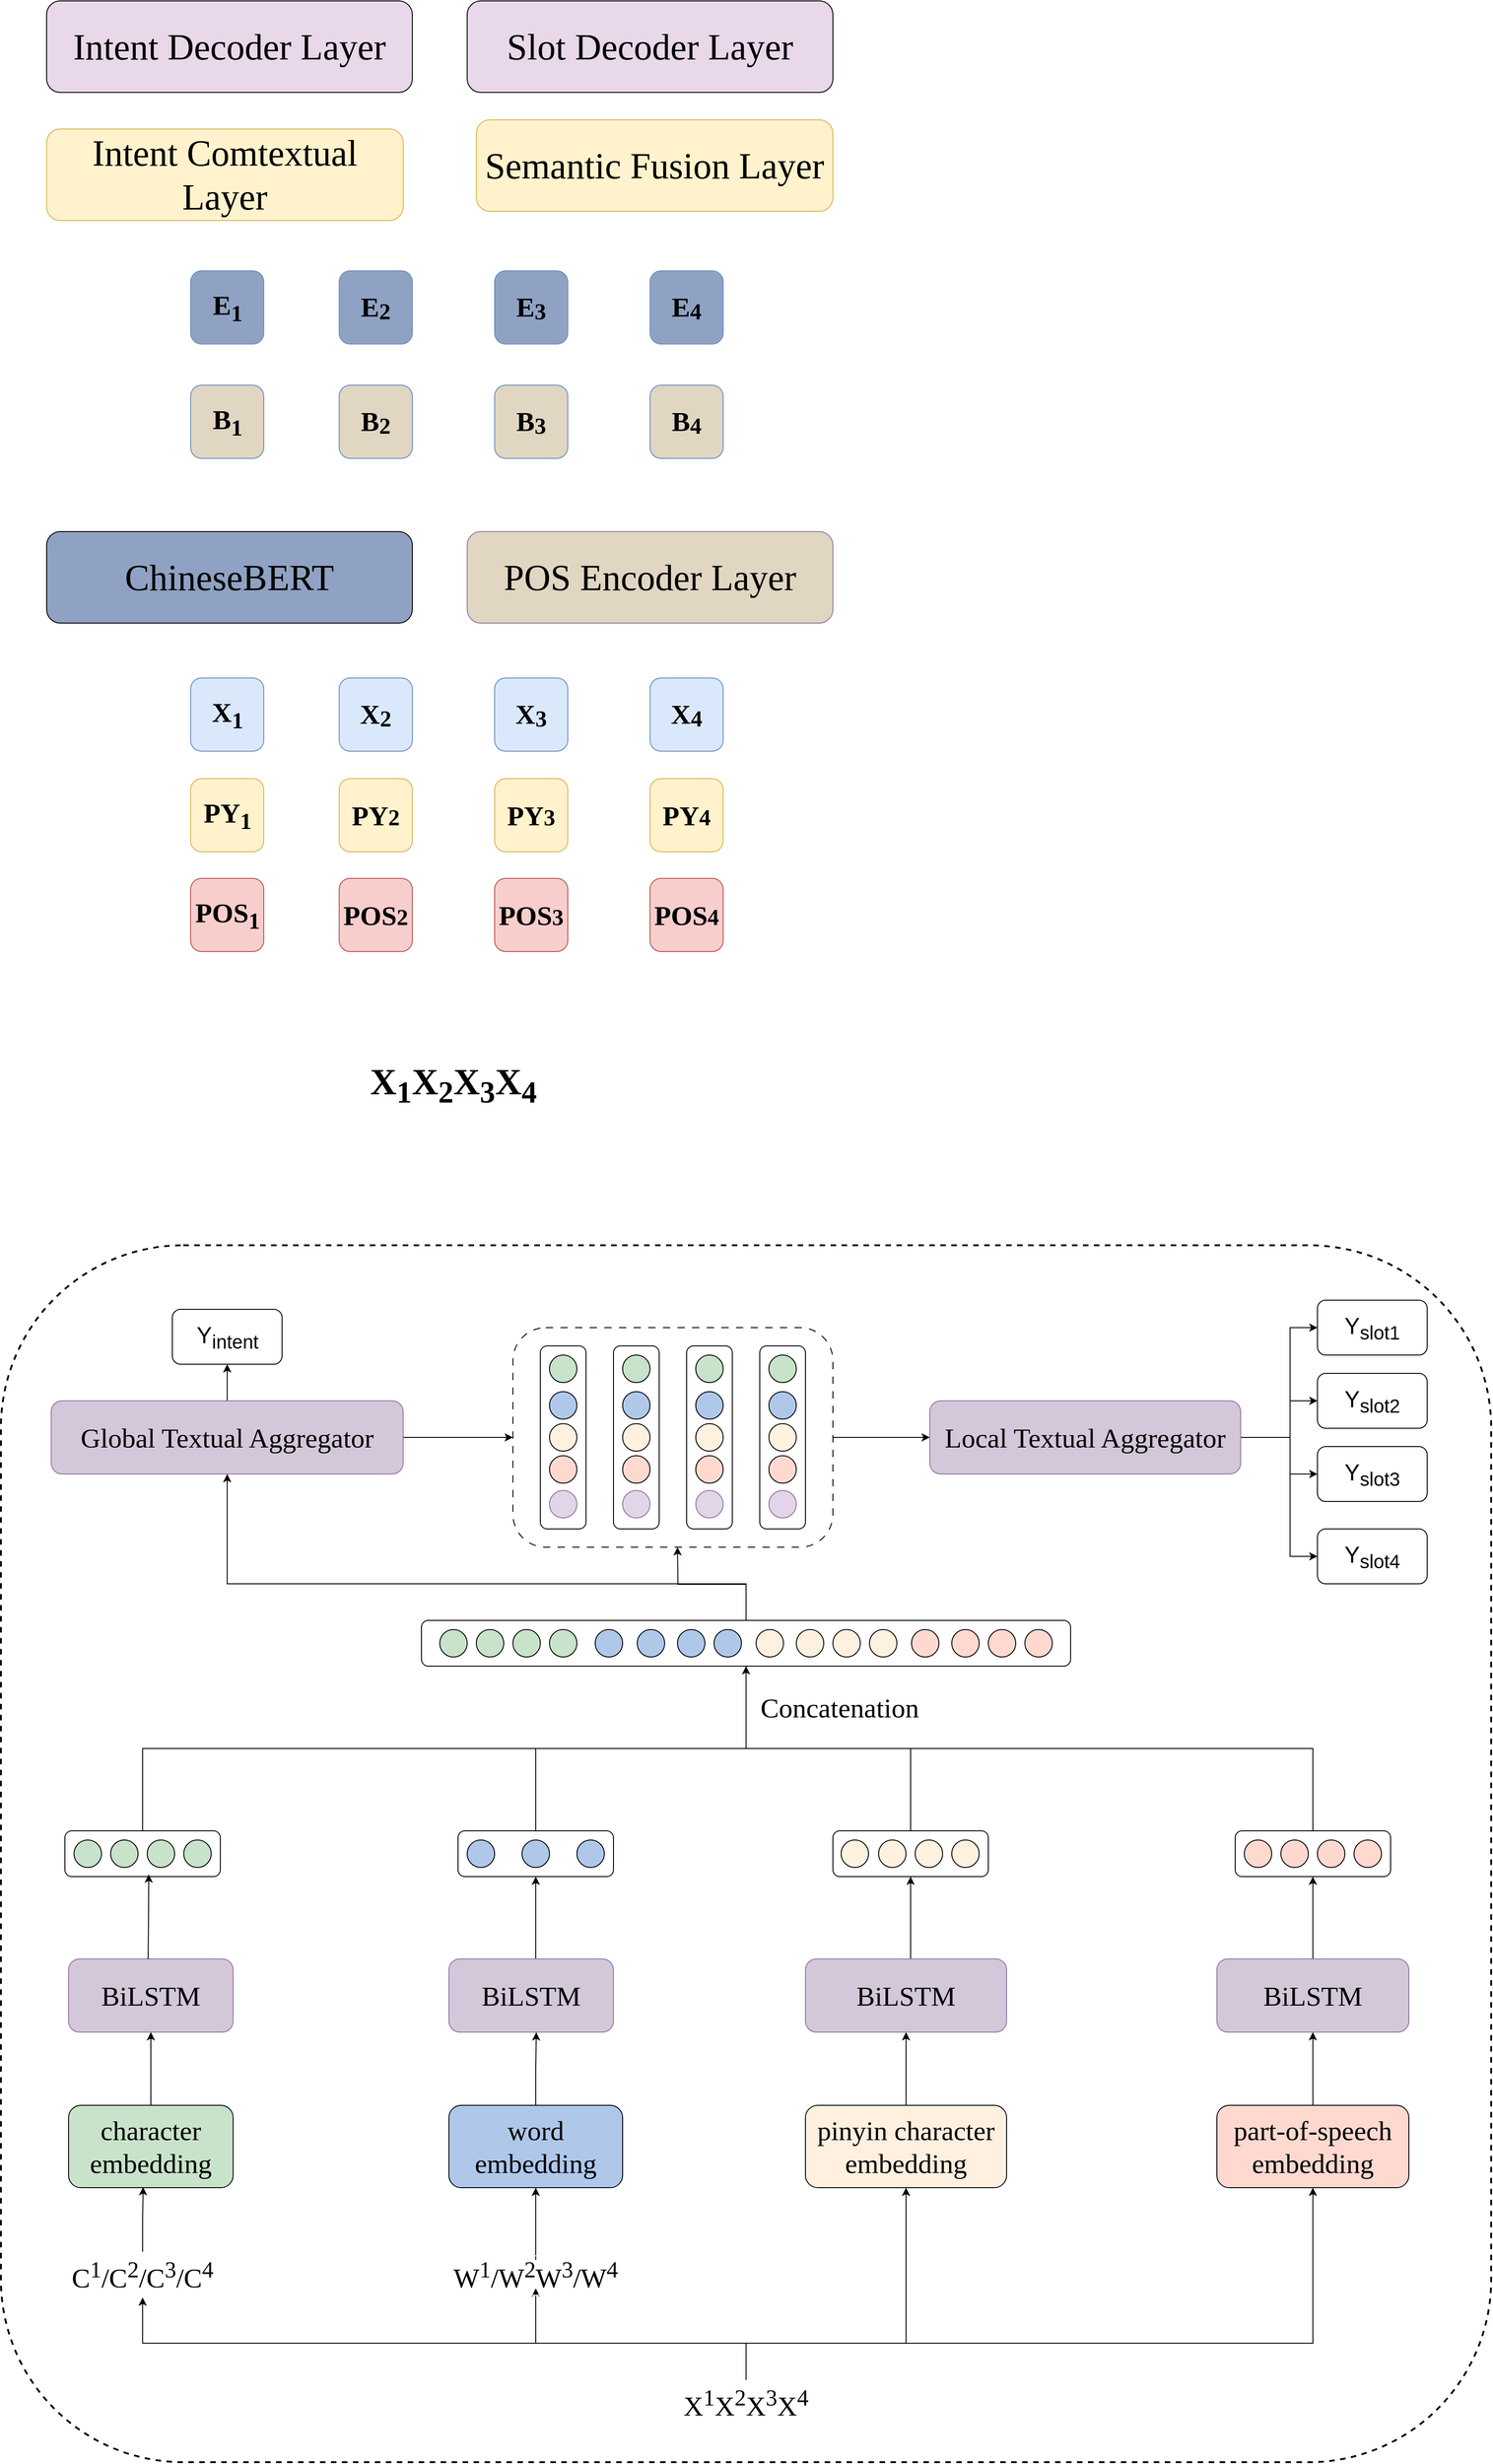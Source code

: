 <mxfile version="24.7.10">
  <diagram name="第 1 页" id="et_9dHBUsUs_2zMKxzBQ">
    <mxGraphModel dx="2620" dy="933" grid="1" gridSize="10" guides="1" tooltips="1" connect="1" arrows="1" fold="1" page="1" pageScale="1" pageWidth="827" pageHeight="1169" math="0" shadow="0">
      <root>
        <mxCell id="0" />
        <mxCell id="1" parent="0" />
        <mxCell id="p3LiCyYIhPTqzkSWPBXI-1" value="&lt;font style=&quot;font-size: 40px;&quot; face=&quot;Times New Roman&quot;&gt;ChineseBERT&lt;/font&gt;" style="rounded=1;whiteSpace=wrap;html=1;fillColor=#8FA2C3;strokeColor=default;gradientColor=none;" parent="1" vertex="1">
          <mxGeometry y="790" width="400" height="100" as="geometry" />
        </mxCell>
        <mxCell id="b2E3thXhPP_fgpnL_Cfy-3" value="&lt;font style=&quot;font-size: 40px;&quot; face=&quot;Times New Roman&quot;&gt;POS Encoder Layer&lt;/font&gt;" style="rounded=1;whiteSpace=wrap;html=1;fillColor=#E0D6C2;strokeColor=#9673a6;container=0;" vertex="1" parent="1">
          <mxGeometry x="460" y="790" width="400" height="100" as="geometry" />
        </mxCell>
        <mxCell id="b2E3thXhPP_fgpnL_Cfy-9" value="&lt;font style=&quot;font-size: 40px;&quot; face=&quot;Times New Roman&quot;&gt;Semantic Fusion Layer&lt;/font&gt;" style="rounded=1;whiteSpace=wrap;html=1;fillColor=#fff2cc;strokeColor=#d6b656;" vertex="1" parent="1">
          <mxGeometry x="470" y="340" width="390" height="100" as="geometry" />
        </mxCell>
        <mxCell id="b2E3thXhPP_fgpnL_Cfy-12" value="&lt;font style=&quot;font-size: 40px;&quot; face=&quot;Times New Roman&quot;&gt;Intent Decoder Layer&lt;/font&gt;" style="rounded=1;whiteSpace=wrap;html=1;fillColor=#E8D8EA;strokeColor=default;" vertex="1" parent="1">
          <mxGeometry y="210" width="400" height="100" as="geometry" />
        </mxCell>
        <mxCell id="b2E3thXhPP_fgpnL_Cfy-13" value="&lt;font style=&quot;font-size: 40px;&quot; face=&quot;Times New Roman&quot;&gt;Slot Decoder Layer&lt;/font&gt;" style="rounded=1;whiteSpace=wrap;html=1;fillColor=#E8D8EA;strokeColor=default;" vertex="1" parent="1">
          <mxGeometry x="460" y="210" width="400" height="100" as="geometry" />
        </mxCell>
        <mxCell id="b2E3thXhPP_fgpnL_Cfy-18" value="&lt;div style=&quot;text-align: left;&quot;&gt;&lt;font style=&quot;font-size: 30px;&quot; face=&quot;Times New Roman&quot;&gt;E&lt;sub&gt;1&lt;/sub&gt;&lt;/font&gt;&lt;/div&gt;" style="rounded=1;whiteSpace=wrap;html=1;fillColor=#8FA2C3;strokeColor=#6c8ebf;fontStyle=1;container=0;" vertex="1" parent="1">
          <mxGeometry x="157.5" y="505" width="80" height="80" as="geometry" />
        </mxCell>
        <mxCell id="b2E3thXhPP_fgpnL_Cfy-19" value="&lt;span style=&quot;text-align: left;&quot;&gt;&lt;font face=&quot;Times New Roman&quot; style=&quot;font-size: 30px;&quot;&gt;B&lt;sub&gt;1&lt;/sub&gt;&lt;/font&gt;&lt;/span&gt;" style="rounded=1;whiteSpace=wrap;html=1;fillColor=#E0D6C2;strokeColor=#6c8ebf;fontStyle=1;container=0;" vertex="1" parent="1">
          <mxGeometry x="157.5" y="630" width="80" height="80" as="geometry" />
        </mxCell>
        <mxCell id="b2E3thXhPP_fgpnL_Cfy-20" value="" style="rounded=1;whiteSpace=wrap;html=1;fontFamily=Times New Roman;strokeWidth=2;dashed=1;" vertex="1" parent="1">
          <mxGeometry x="-50" y="1570" width="1630" height="1330" as="geometry" />
        </mxCell>
        <mxCell id="b2E3thXhPP_fgpnL_Cfy-21" style="edgeStyle=orthogonalEdgeStyle;rounded=0;orthogonalLoop=1;jettySize=auto;html=1;exitX=0.5;exitY=0;exitDx=0;exitDy=0;entryX=0.5;entryY=1;entryDx=0;entryDy=0;" edge="1" parent="1" source="b2E3thXhPP_fgpnL_Cfy-25" target="b2E3thXhPP_fgpnL_Cfy-33">
          <mxGeometry relative="1" as="geometry">
            <Array as="points">
              <mxPoint x="765" y="2770" />
              <mxPoint x="105" y="2770" />
            </Array>
          </mxGeometry>
        </mxCell>
        <mxCell id="b2E3thXhPP_fgpnL_Cfy-22" style="edgeStyle=orthogonalEdgeStyle;rounded=0;orthogonalLoop=1;jettySize=auto;html=1;exitX=0.5;exitY=0;exitDx=0;exitDy=0;entryX=0.5;entryY=1;entryDx=0;entryDy=0;" edge="1" parent="1" source="b2E3thXhPP_fgpnL_Cfy-25" target="b2E3thXhPP_fgpnL_Cfy-35">
          <mxGeometry relative="1" as="geometry">
            <Array as="points">
              <mxPoint x="765" y="2770" />
              <mxPoint x="535" y="2770" />
            </Array>
          </mxGeometry>
        </mxCell>
        <mxCell id="b2E3thXhPP_fgpnL_Cfy-23" style="edgeStyle=orthogonalEdgeStyle;rounded=0;orthogonalLoop=1;jettySize=auto;html=1;exitX=0.5;exitY=0;exitDx=0;exitDy=0;entryX=0.5;entryY=1;entryDx=0;entryDy=0;" edge="1" parent="1" source="b2E3thXhPP_fgpnL_Cfy-25" target="b2E3thXhPP_fgpnL_Cfy-30">
          <mxGeometry relative="1" as="geometry">
            <Array as="points">
              <mxPoint x="765" y="2770" />
              <mxPoint x="940" y="2770" />
            </Array>
          </mxGeometry>
        </mxCell>
        <mxCell id="b2E3thXhPP_fgpnL_Cfy-24" style="edgeStyle=orthogonalEdgeStyle;rounded=0;orthogonalLoop=1;jettySize=auto;html=1;exitX=0.5;exitY=0;exitDx=0;exitDy=0;entryX=0.5;entryY=1;entryDx=0;entryDy=0;" edge="1" parent="1" source="b2E3thXhPP_fgpnL_Cfy-25" target="b2E3thXhPP_fgpnL_Cfy-32">
          <mxGeometry relative="1" as="geometry">
            <Array as="points">
              <mxPoint x="765" y="2770" />
              <mxPoint x="1385" y="2770" />
            </Array>
          </mxGeometry>
        </mxCell>
        <mxCell id="b2E3thXhPP_fgpnL_Cfy-25" value="&lt;span style=&quot;font-size: 30px;&quot;&gt;&lt;font style=&quot;font-size: 30px;&quot; face=&quot;Times New Roman&quot;&gt;X&lt;sup&gt;1&lt;/sup&gt;X&lt;sup&gt;2&lt;/sup&gt;X&lt;sup&gt;3&lt;/sup&gt;X&lt;sup&gt;4&lt;/sup&gt;&lt;/font&gt;&lt;/span&gt;" style="rounded=0;whiteSpace=wrap;html=1;fontStyle=0;labelBorderColor=#FFFFFF;dashed=1;strokeColor=#FFFFFF;labelBackgroundColor=none;" vertex="1" parent="1">
          <mxGeometry x="670" y="2810" width="190" height="50" as="geometry" />
        </mxCell>
        <mxCell id="b2E3thXhPP_fgpnL_Cfy-26" value="&lt;font style=&quot;font-size: 30px;&quot;&gt;word embedding&lt;/font&gt;" style="rounded=1;whiteSpace=wrap;html=1;fillColor=#afc8ea;fontSize=20;fontFamily=Times New Roman;" vertex="1" parent="1">
          <mxGeometry x="440" y="2510" width="190" height="90" as="geometry" />
        </mxCell>
        <mxCell id="b2E3thXhPP_fgpnL_Cfy-27" style="edgeStyle=orthogonalEdgeStyle;rounded=0;orthogonalLoop=1;jettySize=auto;html=1;exitX=0.5;exitY=0;exitDx=0;exitDy=0;entryX=0.5;entryY=1;entryDx=0;entryDy=0;" edge="1" parent="1" source="b2E3thXhPP_fgpnL_Cfy-28" target="b2E3thXhPP_fgpnL_Cfy-36">
          <mxGeometry relative="1" as="geometry" />
        </mxCell>
        <mxCell id="b2E3thXhPP_fgpnL_Cfy-28" value="&lt;font style=&quot;font-size: 30px;&quot;&gt;character embedding&lt;/font&gt;" style="rounded=1;whiteSpace=wrap;html=1;fillColor=#c8e3ca;fontSize=20;fontFamily=Times New Roman;" vertex="1" parent="1">
          <mxGeometry x="24" y="2510" width="180" height="90" as="geometry" />
        </mxCell>
        <mxCell id="b2E3thXhPP_fgpnL_Cfy-29" style="edgeStyle=orthogonalEdgeStyle;rounded=0;orthogonalLoop=1;jettySize=auto;html=1;exitX=0.5;exitY=0;exitDx=0;exitDy=0;entryX=0.5;entryY=1;entryDx=0;entryDy=0;" edge="1" parent="1" source="b2E3thXhPP_fgpnL_Cfy-30" target="b2E3thXhPP_fgpnL_Cfy-40">
          <mxGeometry relative="1" as="geometry" />
        </mxCell>
        <mxCell id="b2E3thXhPP_fgpnL_Cfy-30" value="&lt;font face=&quot;Times New Roman&quot; style=&quot;font-size: 30px;&quot;&gt;pinyin character embedding&lt;/font&gt;" style="rounded=1;whiteSpace=wrap;html=1;fillColor=#fff0e0;fontSize=20;" vertex="1" parent="1">
          <mxGeometry x="830" y="2510" width="220" height="90" as="geometry" />
        </mxCell>
        <mxCell id="b2E3thXhPP_fgpnL_Cfy-31" style="edgeStyle=orthogonalEdgeStyle;rounded=0;orthogonalLoop=1;jettySize=auto;html=1;exitX=0.5;exitY=0;exitDx=0;exitDy=0;entryX=0.5;entryY=1;entryDx=0;entryDy=0;" edge="1" parent="1" source="b2E3thXhPP_fgpnL_Cfy-32" target="b2E3thXhPP_fgpnL_Cfy-42">
          <mxGeometry relative="1" as="geometry" />
        </mxCell>
        <mxCell id="b2E3thXhPP_fgpnL_Cfy-32" value="&lt;font face=&quot;Times New Roman&quot; style=&quot;font-size: 30px;&quot;&gt;part-of-speech embedding&lt;/font&gt;" style="rounded=1;whiteSpace=wrap;html=1;fillColor=#ffd9d0;fontSize=20;" vertex="1" parent="1">
          <mxGeometry x="1280" y="2510" width="210" height="90" as="geometry" />
        </mxCell>
        <mxCell id="b2E3thXhPP_fgpnL_Cfy-33" value="&lt;font style=&quot;font-size: 30px;&quot; face=&quot;Times New Roman&quot;&gt;C&lt;sup&gt;1&lt;/sup&gt;/C&lt;sup&gt;2&lt;/sup&gt;/C&lt;sup&gt;3&lt;/sup&gt;/C&lt;sup&gt;4&lt;/sup&gt;&lt;/font&gt;" style="rounded=0;whiteSpace=wrap;html=1;fontStyle=0;labelBorderColor=#FFFFFF;dashed=1;strokeColor=#FFFFFF;" vertex="1" parent="1">
          <mxGeometry x="10" y="2670" width="190" height="50" as="geometry" />
        </mxCell>
        <mxCell id="b2E3thXhPP_fgpnL_Cfy-34" style="edgeStyle=orthogonalEdgeStyle;rounded=0;orthogonalLoop=1;jettySize=auto;html=1;exitX=0.5;exitY=0;exitDx=0;exitDy=0;" edge="1" parent="1" source="b2E3thXhPP_fgpnL_Cfy-35" target="b2E3thXhPP_fgpnL_Cfy-26">
          <mxGeometry relative="1" as="geometry" />
        </mxCell>
        <mxCell id="b2E3thXhPP_fgpnL_Cfy-35" value="&lt;font face=&quot;Times New Roman&quot;&gt;&lt;span style=&quot;font-size: 30px;&quot;&gt;W&lt;sup&gt;1&lt;/sup&gt;/W&lt;sup&gt;2&lt;/sup&gt;W&lt;sup&gt;3&lt;/sup&gt;/W&lt;sup&gt;4&lt;/sup&gt;&lt;/span&gt;&lt;/font&gt;" style="rounded=0;whiteSpace=wrap;html=1;fontStyle=0;labelBorderColor=#FFFFFF;dashed=1;strokeColor=#FFFFFF;" vertex="1" parent="1">
          <mxGeometry x="440" y="2679" width="190" height="31" as="geometry" />
        </mxCell>
        <mxCell id="b2E3thXhPP_fgpnL_Cfy-36" value="&lt;font style=&quot;font-size: 30px;&quot; face=&quot;Times New Roman&quot;&gt;BiLSTM&lt;/font&gt;" style="rounded=1;whiteSpace=wrap;html=1;fillColor=#D3C8D9;strokeColor=#9673a6;" vertex="1" parent="1">
          <mxGeometry x="24" y="2350" width="180" height="80" as="geometry" />
        </mxCell>
        <mxCell id="b2E3thXhPP_fgpnL_Cfy-37" style="edgeStyle=orthogonalEdgeStyle;rounded=0;orthogonalLoop=1;jettySize=auto;html=1;exitX=0.5;exitY=0;exitDx=0;exitDy=0;" edge="1" parent="1" source="b2E3thXhPP_fgpnL_Cfy-38" target="b2E3thXhPP_fgpnL_Cfy-49">
          <mxGeometry relative="1" as="geometry">
            <Array as="points">
              <mxPoint x="535" y="2350" />
            </Array>
          </mxGeometry>
        </mxCell>
        <mxCell id="b2E3thXhPP_fgpnL_Cfy-38" value="&lt;font style=&quot;font-size: 30px;&quot; face=&quot;Times New Roman&quot;&gt;BiLSTM&lt;/font&gt;" style="rounded=1;whiteSpace=wrap;html=1;fillColor=#D3C8D9;strokeColor=#9673a6;" vertex="1" parent="1">
          <mxGeometry x="440" y="2350" width="180" height="80" as="geometry" />
        </mxCell>
        <mxCell id="b2E3thXhPP_fgpnL_Cfy-39" style="edgeStyle=orthogonalEdgeStyle;rounded=0;orthogonalLoop=1;jettySize=auto;html=1;exitX=0.5;exitY=0;exitDx=0;exitDy=0;entryX=0.5;entryY=1;entryDx=0;entryDy=0;" edge="1" parent="1" source="b2E3thXhPP_fgpnL_Cfy-40" target="b2E3thXhPP_fgpnL_Cfy-54">
          <mxGeometry relative="1" as="geometry">
            <Array as="points">
              <mxPoint x="945" y="2350" />
            </Array>
          </mxGeometry>
        </mxCell>
        <mxCell id="b2E3thXhPP_fgpnL_Cfy-40" value="&lt;font style=&quot;font-size: 30px;&quot; face=&quot;Times New Roman&quot;&gt;BiLSTM&lt;/font&gt;" style="rounded=1;whiteSpace=wrap;html=1;fillColor=#D3C8D9;strokeColor=#9673a6;" vertex="1" parent="1">
          <mxGeometry x="830" y="2350" width="220" height="80" as="geometry" />
        </mxCell>
        <mxCell id="b2E3thXhPP_fgpnL_Cfy-41" style="edgeStyle=orthogonalEdgeStyle;rounded=0;orthogonalLoop=1;jettySize=auto;html=1;exitX=0.5;exitY=0;exitDx=0;exitDy=0;entryX=0.5;entryY=1;entryDx=0;entryDy=0;" edge="1" parent="1" source="b2E3thXhPP_fgpnL_Cfy-42" target="b2E3thXhPP_fgpnL_Cfy-60">
          <mxGeometry relative="1" as="geometry" />
        </mxCell>
        <mxCell id="b2E3thXhPP_fgpnL_Cfy-42" value="&lt;font style=&quot;font-size: 30px;&quot; face=&quot;Times New Roman&quot;&gt;BiLSTM&lt;/font&gt;" style="rounded=1;whiteSpace=wrap;html=1;fillColor=#D3C8D9;strokeColor=#9673a6;" vertex="1" parent="1">
          <mxGeometry x="1280" y="2350" width="210" height="80" as="geometry" />
        </mxCell>
        <mxCell id="b2E3thXhPP_fgpnL_Cfy-43" value="" style="rounded=1;whiteSpace=wrap;html=1;" vertex="1" parent="1">
          <mxGeometry x="20" y="2210" width="170" height="50" as="geometry" />
        </mxCell>
        <mxCell id="b2E3thXhPP_fgpnL_Cfy-44" value="" style="ellipse;whiteSpace=wrap;html=1;aspect=fixed;fillColor=#c8e3ca;" vertex="1" parent="1">
          <mxGeometry x="30" y="2220" width="30" height="30" as="geometry" />
        </mxCell>
        <mxCell id="b2E3thXhPP_fgpnL_Cfy-45" value="" style="ellipse;whiteSpace=wrap;html=1;aspect=fixed;fillColor=#c8e3ca;" vertex="1" parent="1">
          <mxGeometry x="70" y="2220" width="30" height="30" as="geometry" />
        </mxCell>
        <mxCell id="b2E3thXhPP_fgpnL_Cfy-46" value="" style="ellipse;whiteSpace=wrap;html=1;aspect=fixed;fillColor=#c8e3ca;" vertex="1" parent="1">
          <mxGeometry x="150" y="2220" width="30" height="30" as="geometry" />
        </mxCell>
        <mxCell id="b2E3thXhPP_fgpnL_Cfy-47" value="" style="ellipse;whiteSpace=wrap;html=1;aspect=fixed;fillColor=#c8e3ca;" vertex="1" parent="1">
          <mxGeometry x="110" y="2220" width="30" height="30" as="geometry" />
        </mxCell>
        <mxCell id="b2E3thXhPP_fgpnL_Cfy-48" style="edgeStyle=orthogonalEdgeStyle;rounded=0;orthogonalLoop=1;jettySize=auto;html=1;exitX=0.5;exitY=0;exitDx=0;exitDy=0;entryX=0.5;entryY=1;entryDx=0;entryDy=0;" edge="1" parent="1" source="b2E3thXhPP_fgpnL_Cfy-49" target="b2E3thXhPP_fgpnL_Cfy-112">
          <mxGeometry relative="1" as="geometry" />
        </mxCell>
        <mxCell id="b2E3thXhPP_fgpnL_Cfy-49" value="" style="rounded=1;whiteSpace=wrap;html=1;" vertex="1" parent="1">
          <mxGeometry x="450" y="2210" width="170" height="50" as="geometry" />
        </mxCell>
        <mxCell id="b2E3thXhPP_fgpnL_Cfy-50" value="" style="ellipse;whiteSpace=wrap;html=1;aspect=fixed;fillColor=#afc8ea;" vertex="1" parent="1">
          <mxGeometry x="460" y="2220" width="30" height="30" as="geometry" />
        </mxCell>
        <mxCell id="b2E3thXhPP_fgpnL_Cfy-51" value="" style="ellipse;whiteSpace=wrap;html=1;aspect=fixed;fillColor=#afc8ea;" vertex="1" parent="1">
          <mxGeometry x="520" y="2220" width="30" height="30" as="geometry" />
        </mxCell>
        <mxCell id="b2E3thXhPP_fgpnL_Cfy-52" value="" style="ellipse;whiteSpace=wrap;html=1;aspect=fixed;fillColor=#afc8ea;" vertex="1" parent="1">
          <mxGeometry x="580" y="2220" width="30" height="30" as="geometry" />
        </mxCell>
        <mxCell id="b2E3thXhPP_fgpnL_Cfy-53" style="edgeStyle=orthogonalEdgeStyle;rounded=0;orthogonalLoop=1;jettySize=auto;html=1;exitX=0.5;exitY=0;exitDx=0;exitDy=0;endArrow=none;endFill=0;entryX=0.5;entryY=1;entryDx=0;entryDy=0;" edge="1" parent="1" source="b2E3thXhPP_fgpnL_Cfy-54" target="b2E3thXhPP_fgpnL_Cfy-112">
          <mxGeometry relative="1" as="geometry">
            <mxPoint x="690" y="2000" as="targetPoint" />
          </mxGeometry>
        </mxCell>
        <mxCell id="b2E3thXhPP_fgpnL_Cfy-54" value="" style="rounded=1;whiteSpace=wrap;html=1;" vertex="1" parent="1">
          <mxGeometry x="860" y="2210" width="170" height="50" as="geometry" />
        </mxCell>
        <mxCell id="b2E3thXhPP_fgpnL_Cfy-55" value="" style="ellipse;whiteSpace=wrap;html=1;aspect=fixed;fillColor=#fef1e0;" vertex="1" parent="1">
          <mxGeometry x="869" y="2220" width="30" height="30" as="geometry" />
        </mxCell>
        <mxCell id="b2E3thXhPP_fgpnL_Cfy-56" value="" style="ellipse;whiteSpace=wrap;html=1;aspect=fixed;fillColor=#fef1e0;" vertex="1" parent="1">
          <mxGeometry x="910" y="2220" width="30" height="30" as="geometry" />
        </mxCell>
        <mxCell id="b2E3thXhPP_fgpnL_Cfy-57" value="" style="ellipse;whiteSpace=wrap;html=1;aspect=fixed;fillColor=#fef1e0;" vertex="1" parent="1">
          <mxGeometry x="990" y="2220" width="30" height="30" as="geometry" />
        </mxCell>
        <mxCell id="b2E3thXhPP_fgpnL_Cfy-58" value="" style="ellipse;whiteSpace=wrap;html=1;aspect=fixed;fillColor=#fef1e0;" vertex="1" parent="1">
          <mxGeometry x="950" y="2220" width="30" height="30" as="geometry" />
        </mxCell>
        <mxCell id="b2E3thXhPP_fgpnL_Cfy-59" style="edgeStyle=orthogonalEdgeStyle;rounded=0;orthogonalLoop=1;jettySize=auto;html=1;exitX=0.5;exitY=0;exitDx=0;exitDy=0;endArrow=none;endFill=0;entryX=0.5;entryY=1;entryDx=0;entryDy=0;" edge="1" parent="1" source="b2E3thXhPP_fgpnL_Cfy-60" target="b2E3thXhPP_fgpnL_Cfy-112">
          <mxGeometry relative="1" as="geometry">
            <mxPoint x="690" y="2000" as="targetPoint" />
          </mxGeometry>
        </mxCell>
        <mxCell id="b2E3thXhPP_fgpnL_Cfy-60" value="" style="rounded=1;whiteSpace=wrap;html=1;" vertex="1" parent="1">
          <mxGeometry x="1300" y="2210" width="170" height="50" as="geometry" />
        </mxCell>
        <mxCell id="b2E3thXhPP_fgpnL_Cfy-61" value="" style="ellipse;whiteSpace=wrap;html=1;aspect=fixed;fillColor=#ffd9d0;" vertex="1" parent="1">
          <mxGeometry x="1310" y="2220" width="30" height="30" as="geometry" />
        </mxCell>
        <mxCell id="b2E3thXhPP_fgpnL_Cfy-62" value="" style="ellipse;whiteSpace=wrap;html=1;aspect=fixed;fillColor=#ffd9d0;" vertex="1" parent="1">
          <mxGeometry x="1350" y="2220" width="30" height="30" as="geometry" />
        </mxCell>
        <mxCell id="b2E3thXhPP_fgpnL_Cfy-63" value="" style="ellipse;whiteSpace=wrap;html=1;aspect=fixed;fillColor=#ffd9d0;" vertex="1" parent="1">
          <mxGeometry x="1430" y="2220" width="30" height="30" as="geometry" />
        </mxCell>
        <mxCell id="b2E3thXhPP_fgpnL_Cfy-64" value="" style="ellipse;whiteSpace=wrap;html=1;aspect=fixed;fillColor=#ffd9d0;" vertex="1" parent="1">
          <mxGeometry x="1390" y="2220" width="30" height="30" as="geometry" />
        </mxCell>
        <mxCell id="b2E3thXhPP_fgpnL_Cfy-65" value="&lt;span style=&quot;background-color: initial;&quot;&gt;&lt;font face=&quot;Times New Roman&quot; style=&quot;font-size: 30px;&quot;&gt;Concatenation&lt;/font&gt;&lt;/span&gt;" style="text;html=1;align=center;verticalAlign=middle;resizable=0;points=[];autosize=1;strokeColor=none;fillColor=none;" vertex="1" parent="1">
          <mxGeometry x="767" y="2050" width="200" height="50" as="geometry" />
        </mxCell>
        <mxCell id="b2E3thXhPP_fgpnL_Cfy-66" style="edgeStyle=orthogonalEdgeStyle;rounded=0;orthogonalLoop=1;jettySize=auto;html=1;exitX=0.5;exitY=0;exitDx=0;exitDy=0;entryX=0.5;entryY=1;entryDx=0;entryDy=0;" edge="1" parent="1" source="b2E3thXhPP_fgpnL_Cfy-68" target="b2E3thXhPP_fgpnL_Cfy-74">
          <mxGeometry relative="1" as="geometry" />
        </mxCell>
        <mxCell id="b2E3thXhPP_fgpnL_Cfy-67" style="edgeStyle=orthogonalEdgeStyle;rounded=0;orthogonalLoop=1;jettySize=auto;html=1;exitX=1;exitY=0.5;exitDx=0;exitDy=0;" edge="1" parent="1" source="b2E3thXhPP_fgpnL_Cfy-68" target="b2E3thXhPP_fgpnL_Cfy-76">
          <mxGeometry relative="1" as="geometry" />
        </mxCell>
        <mxCell id="b2E3thXhPP_fgpnL_Cfy-68" value="&lt;font style=&quot;font-size: 30px;&quot; face=&quot;Times New Roman&quot;&gt;Global Textual Aggregator&lt;/font&gt;" style="rounded=1;whiteSpace=wrap;html=1;fillColor=#D3C8D9;strokeColor=#9673a6;" vertex="1" parent="1">
          <mxGeometry x="5" y="1740" width="385" height="80" as="geometry" />
        </mxCell>
        <mxCell id="b2E3thXhPP_fgpnL_Cfy-69" style="edgeStyle=orthogonalEdgeStyle;rounded=0;orthogonalLoop=1;jettySize=auto;html=1;exitX=1;exitY=0.5;exitDx=0;exitDy=0;entryX=0;entryY=0.5;entryDx=0;entryDy=0;" edge="1" parent="1" source="b2E3thXhPP_fgpnL_Cfy-73" target="b2E3thXhPP_fgpnL_Cfy-106">
          <mxGeometry relative="1" as="geometry">
            <Array as="points">
              <mxPoint x="1340" y="1780" />
              <mxPoint x="1360" y="1780" />
              <mxPoint x="1360" y="1700" />
            </Array>
          </mxGeometry>
        </mxCell>
        <mxCell id="b2E3thXhPP_fgpnL_Cfy-70" style="edgeStyle=orthogonalEdgeStyle;rounded=0;orthogonalLoop=1;jettySize=auto;html=1;exitX=1;exitY=0.5;exitDx=0;exitDy=0;entryX=0;entryY=0.5;entryDx=0;entryDy=0;" edge="1" parent="1" source="b2E3thXhPP_fgpnL_Cfy-73" target="b2E3thXhPP_fgpnL_Cfy-107">
          <mxGeometry relative="1" as="geometry">
            <Array as="points">
              <mxPoint x="1340" y="1780" />
              <mxPoint x="1360" y="1780" />
              <mxPoint x="1360" y="1780" />
            </Array>
          </mxGeometry>
        </mxCell>
        <mxCell id="b2E3thXhPP_fgpnL_Cfy-71" style="edgeStyle=orthogonalEdgeStyle;rounded=0;orthogonalLoop=1;jettySize=auto;html=1;exitX=1;exitY=0.5;exitDx=0;exitDy=0;entryX=0;entryY=0.5;entryDx=0;entryDy=0;" edge="1" parent="1" source="b2E3thXhPP_fgpnL_Cfy-73" target="b2E3thXhPP_fgpnL_Cfy-108">
          <mxGeometry relative="1" as="geometry">
            <Array as="points">
              <mxPoint x="1340" y="1780" />
              <mxPoint x="1360" y="1780" />
              <mxPoint x="1360" y="1860" />
            </Array>
          </mxGeometry>
        </mxCell>
        <mxCell id="b2E3thXhPP_fgpnL_Cfy-72" style="edgeStyle=orthogonalEdgeStyle;rounded=0;orthogonalLoop=1;jettySize=auto;html=1;exitX=1;exitY=0.5;exitDx=0;exitDy=0;entryX=0;entryY=0.5;entryDx=0;entryDy=0;" edge="1" parent="1" source="b2E3thXhPP_fgpnL_Cfy-73" target="b2E3thXhPP_fgpnL_Cfy-109">
          <mxGeometry relative="1" as="geometry">
            <Array as="points">
              <mxPoint x="1340" y="1780" />
              <mxPoint x="1360" y="1780" />
              <mxPoint x="1360" y="1950" />
            </Array>
          </mxGeometry>
        </mxCell>
        <mxCell id="b2E3thXhPP_fgpnL_Cfy-73" value="&lt;font style=&quot;font-size: 30px;&quot; face=&quot;Times New Roman&quot;&gt;Local Textual Aggregator&lt;/font&gt;" style="rounded=1;whiteSpace=wrap;html=1;fillColor=#D3C8D9;strokeColor=#9673a6;" vertex="1" parent="1">
          <mxGeometry x="966" y="1740" width="340" height="80" as="geometry" />
        </mxCell>
        <mxCell id="b2E3thXhPP_fgpnL_Cfy-74" value="&lt;font style=&quot;font-size: 25px;&quot;&gt;Y&lt;sub&gt;intent&lt;/sub&gt;&lt;/font&gt;" style="rounded=1;whiteSpace=wrap;html=1;" vertex="1" parent="1">
          <mxGeometry x="137.5" y="1640" width="120" height="60" as="geometry" />
        </mxCell>
        <mxCell id="b2E3thXhPP_fgpnL_Cfy-75" value="" style="group" vertex="1" connectable="0" parent="1">
          <mxGeometry x="510" y="1660" width="350" height="240" as="geometry" />
        </mxCell>
        <mxCell id="b2E3thXhPP_fgpnL_Cfy-76" value="" style="rounded=1;whiteSpace=wrap;html=1;dashed=1;dashPattern=8 8;" vertex="1" parent="b2E3thXhPP_fgpnL_Cfy-75">
          <mxGeometry width="350" height="240" as="geometry" />
        </mxCell>
        <mxCell id="b2E3thXhPP_fgpnL_Cfy-77" value="" style="group" vertex="1" connectable="0" parent="b2E3thXhPP_fgpnL_Cfy-75">
          <mxGeometry x="30" y="20" width="280" height="200" as="geometry" />
        </mxCell>
        <mxCell id="b2E3thXhPP_fgpnL_Cfy-78" value="" style="group" vertex="1" connectable="0" parent="b2E3thXhPP_fgpnL_Cfy-77">
          <mxGeometry x="240" width="50" height="200" as="geometry" />
        </mxCell>
        <mxCell id="b2E3thXhPP_fgpnL_Cfy-79" value="" style="rounded=1;whiteSpace=wrap;html=1;direction=south;container=0;" vertex="1" parent="b2E3thXhPP_fgpnL_Cfy-78">
          <mxGeometry width="50" height="200" as="geometry" />
        </mxCell>
        <mxCell id="b2E3thXhPP_fgpnL_Cfy-80" value="" style="ellipse;whiteSpace=wrap;html=1;aspect=fixed;fillColor=#afc8ea;direction=south;container=0;" vertex="1" parent="b2E3thXhPP_fgpnL_Cfy-78">
          <mxGeometry x="10" y="50" width="30" height="30" as="geometry" />
        </mxCell>
        <mxCell id="b2E3thXhPP_fgpnL_Cfy-81" value="" style="ellipse;whiteSpace=wrap;html=1;aspect=fixed;fillColor=#fef1e0;direction=south;container=0;" vertex="1" parent="b2E3thXhPP_fgpnL_Cfy-78">
          <mxGeometry x="10" y="85" width="30" height="30" as="geometry" />
        </mxCell>
        <mxCell id="b2E3thXhPP_fgpnL_Cfy-82" value="" style="ellipse;whiteSpace=wrap;html=1;aspect=fixed;fillColor=#ffd9d0;direction=south;container=0;" vertex="1" parent="b2E3thXhPP_fgpnL_Cfy-78">
          <mxGeometry x="10" y="120" width="30" height="30" as="geometry" />
        </mxCell>
        <mxCell id="b2E3thXhPP_fgpnL_Cfy-83" value="" style="ellipse;whiteSpace=wrap;html=1;aspect=fixed;fillColor=#c8e3ca;direction=south;container=0;" vertex="1" parent="b2E3thXhPP_fgpnL_Cfy-78">
          <mxGeometry x="10" y="10" width="30" height="30" as="geometry" />
        </mxCell>
        <mxCell id="b2E3thXhPP_fgpnL_Cfy-84" value="" style="ellipse;whiteSpace=wrap;html=1;aspect=fixed;fillColor=#e1d5e7;strokeColor=#9673a6;container=0;" vertex="1" parent="b2E3thXhPP_fgpnL_Cfy-78">
          <mxGeometry x="10" y="158" width="30" height="30" as="geometry" />
        </mxCell>
        <mxCell id="b2E3thXhPP_fgpnL_Cfy-85" value="" style="group" vertex="1" connectable="0" parent="b2E3thXhPP_fgpnL_Cfy-77">
          <mxGeometry width="50" height="200" as="geometry" />
        </mxCell>
        <mxCell id="b2E3thXhPP_fgpnL_Cfy-86" value="" style="rounded=1;whiteSpace=wrap;html=1;direction=south;container=0;" vertex="1" parent="b2E3thXhPP_fgpnL_Cfy-85">
          <mxGeometry width="50" height="200" as="geometry" />
        </mxCell>
        <mxCell id="b2E3thXhPP_fgpnL_Cfy-87" value="" style="ellipse;whiteSpace=wrap;html=1;aspect=fixed;fillColor=#afc8ea;direction=south;container=0;" vertex="1" parent="b2E3thXhPP_fgpnL_Cfy-85">
          <mxGeometry x="10" y="50" width="30" height="30" as="geometry" />
        </mxCell>
        <mxCell id="b2E3thXhPP_fgpnL_Cfy-88" value="" style="ellipse;whiteSpace=wrap;html=1;aspect=fixed;fillColor=#fef1e0;direction=south;container=0;" vertex="1" parent="b2E3thXhPP_fgpnL_Cfy-85">
          <mxGeometry x="10" y="85" width="30" height="30" as="geometry" />
        </mxCell>
        <mxCell id="b2E3thXhPP_fgpnL_Cfy-89" value="" style="ellipse;whiteSpace=wrap;html=1;aspect=fixed;fillColor=#ffd9d0;direction=south;container=0;" vertex="1" parent="b2E3thXhPP_fgpnL_Cfy-85">
          <mxGeometry x="10" y="120" width="30" height="30" as="geometry" />
        </mxCell>
        <mxCell id="b2E3thXhPP_fgpnL_Cfy-90" value="" style="ellipse;whiteSpace=wrap;html=1;aspect=fixed;fillColor=#c8e3ca;direction=south;container=0;" vertex="1" parent="b2E3thXhPP_fgpnL_Cfy-85">
          <mxGeometry x="10" y="10" width="30" height="30" as="geometry" />
        </mxCell>
        <mxCell id="b2E3thXhPP_fgpnL_Cfy-91" value="" style="ellipse;whiteSpace=wrap;html=1;aspect=fixed;fillColor=#e1d5e7;strokeColor=#9673a6;container=0;" vertex="1" parent="b2E3thXhPP_fgpnL_Cfy-85">
          <mxGeometry x="10" y="158" width="30" height="30" as="geometry" />
        </mxCell>
        <mxCell id="b2E3thXhPP_fgpnL_Cfy-92" value="" style="group" vertex="1" connectable="0" parent="b2E3thXhPP_fgpnL_Cfy-77">
          <mxGeometry x="80" width="50" height="200" as="geometry" />
        </mxCell>
        <mxCell id="b2E3thXhPP_fgpnL_Cfy-93" value="" style="rounded=1;whiteSpace=wrap;html=1;direction=south;container=0;" vertex="1" parent="b2E3thXhPP_fgpnL_Cfy-92">
          <mxGeometry width="50" height="200" as="geometry" />
        </mxCell>
        <mxCell id="b2E3thXhPP_fgpnL_Cfy-94" value="" style="ellipse;whiteSpace=wrap;html=1;aspect=fixed;fillColor=#afc8ea;direction=south;container=0;" vertex="1" parent="b2E3thXhPP_fgpnL_Cfy-92">
          <mxGeometry x="10" y="50" width="30" height="30" as="geometry" />
        </mxCell>
        <mxCell id="b2E3thXhPP_fgpnL_Cfy-95" value="" style="ellipse;whiteSpace=wrap;html=1;aspect=fixed;fillColor=#fef1e0;direction=south;container=0;" vertex="1" parent="b2E3thXhPP_fgpnL_Cfy-92">
          <mxGeometry x="10" y="85" width="30" height="30" as="geometry" />
        </mxCell>
        <mxCell id="b2E3thXhPP_fgpnL_Cfy-96" value="" style="ellipse;whiteSpace=wrap;html=1;aspect=fixed;fillColor=#ffd9d0;direction=south;container=0;" vertex="1" parent="b2E3thXhPP_fgpnL_Cfy-92">
          <mxGeometry x="10" y="120" width="30" height="30" as="geometry" />
        </mxCell>
        <mxCell id="b2E3thXhPP_fgpnL_Cfy-97" value="" style="ellipse;whiteSpace=wrap;html=1;aspect=fixed;fillColor=#c8e3ca;direction=south;container=0;" vertex="1" parent="b2E3thXhPP_fgpnL_Cfy-92">
          <mxGeometry x="10" y="10" width="30" height="30" as="geometry" />
        </mxCell>
        <mxCell id="b2E3thXhPP_fgpnL_Cfy-98" value="" style="ellipse;whiteSpace=wrap;html=1;aspect=fixed;fillColor=#e1d5e7;strokeColor=#9673a6;container=0;" vertex="1" parent="b2E3thXhPP_fgpnL_Cfy-92">
          <mxGeometry x="10" y="158" width="30" height="30" as="geometry" />
        </mxCell>
        <mxCell id="b2E3thXhPP_fgpnL_Cfy-99" value="" style="group" vertex="1" connectable="0" parent="b2E3thXhPP_fgpnL_Cfy-77">
          <mxGeometry x="160" width="50" height="200" as="geometry" />
        </mxCell>
        <mxCell id="b2E3thXhPP_fgpnL_Cfy-100" value="" style="rounded=1;whiteSpace=wrap;html=1;direction=south;container=0;" vertex="1" parent="b2E3thXhPP_fgpnL_Cfy-99">
          <mxGeometry width="50" height="200" as="geometry" />
        </mxCell>
        <mxCell id="b2E3thXhPP_fgpnL_Cfy-101" value="" style="ellipse;whiteSpace=wrap;html=1;aspect=fixed;fillColor=#afc8ea;direction=south;container=0;" vertex="1" parent="b2E3thXhPP_fgpnL_Cfy-99">
          <mxGeometry x="10" y="50" width="30" height="30" as="geometry" />
        </mxCell>
        <mxCell id="b2E3thXhPP_fgpnL_Cfy-102" value="" style="ellipse;whiteSpace=wrap;html=1;aspect=fixed;fillColor=#fef1e0;direction=south;container=0;" vertex="1" parent="b2E3thXhPP_fgpnL_Cfy-99">
          <mxGeometry x="10" y="85" width="30" height="30" as="geometry" />
        </mxCell>
        <mxCell id="b2E3thXhPP_fgpnL_Cfy-103" value="" style="ellipse;whiteSpace=wrap;html=1;aspect=fixed;fillColor=#ffd9d0;direction=south;container=0;" vertex="1" parent="b2E3thXhPP_fgpnL_Cfy-99">
          <mxGeometry x="10" y="120" width="30" height="30" as="geometry" />
        </mxCell>
        <mxCell id="b2E3thXhPP_fgpnL_Cfy-104" value="" style="ellipse;whiteSpace=wrap;html=1;aspect=fixed;fillColor=#c8e3ca;direction=south;container=0;" vertex="1" parent="b2E3thXhPP_fgpnL_Cfy-99">
          <mxGeometry x="10" y="10" width="30" height="30" as="geometry" />
        </mxCell>
        <mxCell id="b2E3thXhPP_fgpnL_Cfy-105" value="" style="ellipse;whiteSpace=wrap;html=1;aspect=fixed;fillColor=#e1d5e7;strokeColor=#9673a6;container=0;" vertex="1" parent="b2E3thXhPP_fgpnL_Cfy-99">
          <mxGeometry x="10" y="158" width="30" height="30" as="geometry" />
        </mxCell>
        <mxCell id="b2E3thXhPP_fgpnL_Cfy-106" value="&lt;font style=&quot;font-size: 25px;&quot;&gt;Y&lt;sub&gt;slot1&lt;/sub&gt;&lt;/font&gt;" style="rounded=1;whiteSpace=wrap;html=1;" vertex="1" parent="1">
          <mxGeometry x="1390" y="1630" width="120" height="60" as="geometry" />
        </mxCell>
        <mxCell id="b2E3thXhPP_fgpnL_Cfy-107" value="&lt;font style=&quot;font-size: 25px;&quot;&gt;Y&lt;sub&gt;slot2&lt;/sub&gt;&lt;/font&gt;" style="rounded=1;whiteSpace=wrap;html=1;" vertex="1" parent="1">
          <mxGeometry x="1390" y="1710" width="120" height="60" as="geometry" />
        </mxCell>
        <mxCell id="b2E3thXhPP_fgpnL_Cfy-108" value="&lt;font style=&quot;font-size: 25px;&quot;&gt;Y&lt;sub&gt;slot3&lt;/sub&gt;&lt;/font&gt;" style="rounded=1;whiteSpace=wrap;html=1;" vertex="1" parent="1">
          <mxGeometry x="1390" y="1790" width="120" height="60" as="geometry" />
        </mxCell>
        <mxCell id="b2E3thXhPP_fgpnL_Cfy-109" value="&lt;font style=&quot;font-size: 25px;&quot;&gt;Y&lt;sub&gt;slot4&lt;/sub&gt;&lt;/font&gt;" style="rounded=1;whiteSpace=wrap;html=1;" vertex="1" parent="1">
          <mxGeometry x="1390" y="1880" width="120" height="60" as="geometry" />
        </mxCell>
        <mxCell id="b2E3thXhPP_fgpnL_Cfy-110" value="" style="group" vertex="1" connectable="0" parent="1">
          <mxGeometry x="410" y="1980" width="710" height="50" as="geometry" />
        </mxCell>
        <mxCell id="b2E3thXhPP_fgpnL_Cfy-111" style="edgeStyle=orthogonalEdgeStyle;rounded=0;orthogonalLoop=1;jettySize=auto;html=1;exitX=0.5;exitY=0;exitDx=0;exitDy=0;" edge="1" parent="b2E3thXhPP_fgpnL_Cfy-110" source="b2E3thXhPP_fgpnL_Cfy-112">
          <mxGeometry relative="1" as="geometry">
            <mxPoint x="280" y="-80" as="targetPoint" />
          </mxGeometry>
        </mxCell>
        <mxCell id="b2E3thXhPP_fgpnL_Cfy-112" value="" style="rounded=1;whiteSpace=wrap;html=1;" vertex="1" parent="b2E3thXhPP_fgpnL_Cfy-110">
          <mxGeometry width="710" height="50" as="geometry" />
        </mxCell>
        <mxCell id="b2E3thXhPP_fgpnL_Cfy-113" value="" style="ellipse;whiteSpace=wrap;html=1;aspect=fixed;fillColor=#c8e3ca;" vertex="1" parent="b2E3thXhPP_fgpnL_Cfy-110">
          <mxGeometry x="20" y="10" width="30" height="30" as="geometry" />
        </mxCell>
        <mxCell id="b2E3thXhPP_fgpnL_Cfy-114" value="" style="ellipse;whiteSpace=wrap;html=1;aspect=fixed;fillColor=#c8e3ca;" vertex="1" parent="b2E3thXhPP_fgpnL_Cfy-110">
          <mxGeometry x="60" y="10" width="30" height="30" as="geometry" />
        </mxCell>
        <mxCell id="b2E3thXhPP_fgpnL_Cfy-115" value="" style="ellipse;whiteSpace=wrap;html=1;aspect=fixed;fillColor=#c8e3ca;" vertex="1" parent="b2E3thXhPP_fgpnL_Cfy-110">
          <mxGeometry x="140" y="10" width="30" height="30" as="geometry" />
        </mxCell>
        <mxCell id="b2E3thXhPP_fgpnL_Cfy-116" value="" style="ellipse;whiteSpace=wrap;html=1;aspect=fixed;fillColor=#c8e3ca;" vertex="1" parent="b2E3thXhPP_fgpnL_Cfy-110">
          <mxGeometry x="100" y="10" width="30" height="30" as="geometry" />
        </mxCell>
        <mxCell id="b2E3thXhPP_fgpnL_Cfy-117" value="" style="ellipse;whiteSpace=wrap;html=1;aspect=fixed;fillColor=#afc8ea;" vertex="1" parent="b2E3thXhPP_fgpnL_Cfy-110">
          <mxGeometry x="190" y="10" width="30" height="30" as="geometry" />
        </mxCell>
        <mxCell id="b2E3thXhPP_fgpnL_Cfy-118" value="" style="ellipse;whiteSpace=wrap;html=1;aspect=fixed;fillColor=#afc8ea;" vertex="1" parent="b2E3thXhPP_fgpnL_Cfy-110">
          <mxGeometry x="236" y="10" width="30" height="30" as="geometry" />
        </mxCell>
        <mxCell id="b2E3thXhPP_fgpnL_Cfy-119" value="" style="ellipse;whiteSpace=wrap;html=1;aspect=fixed;fillColor=#afc8ea;" vertex="1" parent="b2E3thXhPP_fgpnL_Cfy-110">
          <mxGeometry x="320" y="10" width="30" height="30" as="geometry" />
        </mxCell>
        <mxCell id="b2E3thXhPP_fgpnL_Cfy-120" value="" style="ellipse;whiteSpace=wrap;html=1;aspect=fixed;fillColor=#afc8ea;" vertex="1" parent="b2E3thXhPP_fgpnL_Cfy-110">
          <mxGeometry x="280" y="10" width="30" height="30" as="geometry" />
        </mxCell>
        <mxCell id="b2E3thXhPP_fgpnL_Cfy-121" value="" style="ellipse;whiteSpace=wrap;html=1;aspect=fixed;fillColor=#fef1e0;" vertex="1" parent="b2E3thXhPP_fgpnL_Cfy-110">
          <mxGeometry x="366" y="10" width="30" height="30" as="geometry" />
        </mxCell>
        <mxCell id="b2E3thXhPP_fgpnL_Cfy-122" value="" style="ellipse;whiteSpace=wrap;html=1;aspect=fixed;fillColor=#fef1e0;" vertex="1" parent="b2E3thXhPP_fgpnL_Cfy-110">
          <mxGeometry x="410" y="10" width="30" height="30" as="geometry" />
        </mxCell>
        <mxCell id="b2E3thXhPP_fgpnL_Cfy-123" value="" style="ellipse;whiteSpace=wrap;html=1;aspect=fixed;fillColor=#fef1e0;" vertex="1" parent="b2E3thXhPP_fgpnL_Cfy-110">
          <mxGeometry x="490" y="10" width="30" height="30" as="geometry" />
        </mxCell>
        <mxCell id="b2E3thXhPP_fgpnL_Cfy-124" value="" style="ellipse;whiteSpace=wrap;html=1;aspect=fixed;fillColor=#fef1e0;" vertex="1" parent="b2E3thXhPP_fgpnL_Cfy-110">
          <mxGeometry x="450" y="10" width="30" height="30" as="geometry" />
        </mxCell>
        <mxCell id="b2E3thXhPP_fgpnL_Cfy-125" value="" style="ellipse;whiteSpace=wrap;html=1;aspect=fixed;fillColor=#ffd9d0;" vertex="1" parent="b2E3thXhPP_fgpnL_Cfy-110">
          <mxGeometry x="536" y="10" width="30" height="30" as="geometry" />
        </mxCell>
        <mxCell id="b2E3thXhPP_fgpnL_Cfy-126" value="" style="ellipse;whiteSpace=wrap;html=1;aspect=fixed;fillColor=#ffd9d0;" vertex="1" parent="b2E3thXhPP_fgpnL_Cfy-110">
          <mxGeometry x="580" y="10" width="30" height="30" as="geometry" />
        </mxCell>
        <mxCell id="b2E3thXhPP_fgpnL_Cfy-127" value="" style="ellipse;whiteSpace=wrap;html=1;aspect=fixed;fillColor=#ffd9d0;" vertex="1" parent="b2E3thXhPP_fgpnL_Cfy-110">
          <mxGeometry x="660" y="10" width="30" height="30" as="geometry" />
        </mxCell>
        <mxCell id="b2E3thXhPP_fgpnL_Cfy-128" value="" style="ellipse;whiteSpace=wrap;html=1;aspect=fixed;fillColor=#ffd9d0;" vertex="1" parent="b2E3thXhPP_fgpnL_Cfy-110">
          <mxGeometry x="620" y="10" width="30" height="30" as="geometry" />
        </mxCell>
        <mxCell id="b2E3thXhPP_fgpnL_Cfy-129" style="edgeStyle=orthogonalEdgeStyle;rounded=0;orthogonalLoop=1;jettySize=auto;html=1;exitX=0.5;exitY=0;exitDx=0;exitDy=0;entryX=0.5;entryY=1;entryDx=0;entryDy=0;endArrow=none;endFill=0;" edge="1" parent="1" source="b2E3thXhPP_fgpnL_Cfy-43" target="b2E3thXhPP_fgpnL_Cfy-112">
          <mxGeometry relative="1" as="geometry" />
        </mxCell>
        <mxCell id="b2E3thXhPP_fgpnL_Cfy-130" style="edgeStyle=orthogonalEdgeStyle;rounded=0;orthogonalLoop=1;jettySize=auto;html=1;exitX=1;exitY=0.5;exitDx=0;exitDy=0;" edge="1" parent="1" source="b2E3thXhPP_fgpnL_Cfy-76" target="b2E3thXhPP_fgpnL_Cfy-73">
          <mxGeometry relative="1" as="geometry" />
        </mxCell>
        <mxCell id="b2E3thXhPP_fgpnL_Cfy-131" style="edgeStyle=orthogonalEdgeStyle;rounded=0;orthogonalLoop=1;jettySize=auto;html=1;exitX=0.5;exitY=0;exitDx=0;exitDy=0;entryX=0.453;entryY=0.993;entryDx=0;entryDy=0;entryPerimeter=0;" edge="1" parent="1" source="b2E3thXhPP_fgpnL_Cfy-33" target="b2E3thXhPP_fgpnL_Cfy-28">
          <mxGeometry relative="1" as="geometry" />
        </mxCell>
        <mxCell id="b2E3thXhPP_fgpnL_Cfy-132" style="edgeStyle=orthogonalEdgeStyle;rounded=0;orthogonalLoop=1;jettySize=auto;html=1;exitX=0.5;exitY=0;exitDx=0;exitDy=0;entryX=0.557;entryY=0.953;entryDx=0;entryDy=0;entryPerimeter=0;" edge="1" parent="1">
          <mxGeometry relative="1" as="geometry">
            <mxPoint x="111" y="2350" as="sourcePoint" />
            <mxPoint x="111.69" y="2257.65" as="targetPoint" />
          </mxGeometry>
        </mxCell>
        <mxCell id="b2E3thXhPP_fgpnL_Cfy-133" style="edgeStyle=orthogonalEdgeStyle;rounded=0;orthogonalLoop=1;jettySize=auto;html=1;exitX=0.5;exitY=0;exitDx=0;exitDy=0;entryX=0.531;entryY=1.002;entryDx=0;entryDy=0;entryPerimeter=0;" edge="1" parent="1" source="b2E3thXhPP_fgpnL_Cfy-26" target="b2E3thXhPP_fgpnL_Cfy-38">
          <mxGeometry relative="1" as="geometry" />
        </mxCell>
        <mxCell id="b2E3thXhPP_fgpnL_Cfy-134" style="edgeStyle=orthogonalEdgeStyle;rounded=0;orthogonalLoop=1;jettySize=auto;html=1;exitX=0.5;exitY=0;exitDx=0;exitDy=0;entryX=0.5;entryY=1;entryDx=0;entryDy=0;" edge="1" parent="1" source="b2E3thXhPP_fgpnL_Cfy-112" target="b2E3thXhPP_fgpnL_Cfy-68">
          <mxGeometry relative="1" as="geometry">
            <Array as="points">
              <mxPoint x="765" y="1940" />
              <mxPoint x="197" y="1940" />
            </Array>
          </mxGeometry>
        </mxCell>
        <mxCell id="b2E3thXhPP_fgpnL_Cfy-138" value="&lt;font style=&quot;font-size: 40px;&quot; face=&quot;Times New Roman&quot;&gt;Intent Comtextual Layer&lt;/font&gt;" style="rounded=1;whiteSpace=wrap;html=1;fillColor=#fff2cc;strokeColor=#d6b656;" vertex="1" parent="1">
          <mxGeometry y="350" width="390" height="100" as="geometry" />
        </mxCell>
        <mxCell id="b2E3thXhPP_fgpnL_Cfy-139" value="" style="group" vertex="1" connectable="0" parent="1">
          <mxGeometry x="157.5" y="950" width="80" height="299" as="geometry" />
        </mxCell>
        <mxCell id="b2E3thXhPP_fgpnL_Cfy-4" value="&lt;span style=&quot;text-align: left;&quot;&gt;&lt;font face=&quot;Times New Roman&quot; style=&quot;font-size: 30px;&quot;&gt;X&lt;sub&gt;1&lt;/sub&gt;&lt;/font&gt;&lt;/span&gt;" style="rounded=1;whiteSpace=wrap;html=1;fillColor=#dae8fc;strokeColor=#6c8ebf;fontStyle=1;container=0;movable=1;resizable=1;rotatable=1;deletable=1;editable=1;locked=0;connectable=1;" vertex="1" parent="b2E3thXhPP_fgpnL_Cfy-139">
          <mxGeometry width="80" height="80" as="geometry" />
        </mxCell>
        <mxCell id="b2E3thXhPP_fgpnL_Cfy-5" value="&lt;span style=&quot;text-align: left;&quot;&gt;&lt;font style=&quot;font-size: 30px;&quot; face=&quot;Times New Roman&quot;&gt;PY&lt;sub&gt;1&lt;/sub&gt;&lt;/font&gt;&lt;/span&gt;" style="rounded=1;whiteSpace=wrap;html=1;fillColor=#fff2cc;strokeColor=#d6b656;fontStyle=1;container=0;movable=1;resizable=1;rotatable=1;deletable=1;editable=1;locked=0;connectable=1;" vertex="1" parent="b2E3thXhPP_fgpnL_Cfy-139">
          <mxGeometry y="110" width="80" height="80" as="geometry" />
        </mxCell>
        <mxCell id="b2E3thXhPP_fgpnL_Cfy-6" value="&lt;span style=&quot;text-align: left;&quot;&gt;&lt;font face=&quot;Times New Roman&quot; style=&quot;font-size: 30px;&quot;&gt;POS&lt;sub&gt;1&lt;/sub&gt;&lt;/font&gt;&lt;/span&gt;" style="rounded=1;whiteSpace=wrap;html=1;fillColor=#f8cecc;strokeColor=#b85450;fontStyle=1;container=0;movable=1;resizable=1;rotatable=1;deletable=1;editable=1;locked=0;connectable=1;" vertex="1" parent="b2E3thXhPP_fgpnL_Cfy-139">
          <mxGeometry y="219" width="80" height="80" as="geometry" />
        </mxCell>
        <mxCell id="b2E3thXhPP_fgpnL_Cfy-140" value="&lt;span style=&quot;font-family: 等线; font-size: 40px; font-weight: 700; text-align: left;&quot;&gt;X&lt;sub&gt;1&lt;/sub&gt;X&lt;sub&gt;2&lt;/sub&gt;X&lt;sub&gt;3&lt;/sub&gt;X&lt;sub&gt;4&lt;/sub&gt;&lt;/span&gt;" style="text;html=1;align=center;verticalAlign=middle;whiteSpace=wrap;rounded=0;" vertex="1" parent="1">
          <mxGeometry x="290" y="1350" width="310" height="90" as="geometry" />
        </mxCell>
        <mxCell id="b2E3thXhPP_fgpnL_Cfy-141" value="" style="group" vertex="1" connectable="0" parent="1">
          <mxGeometry x="320" y="950" width="80" height="299" as="geometry" />
        </mxCell>
        <mxCell id="b2E3thXhPP_fgpnL_Cfy-142" value="&lt;span style=&quot;text-align: left;&quot;&gt;&lt;font face=&quot;Times New Roman&quot; style=&quot;font-size: 30px;&quot;&gt;X&lt;/font&gt;&lt;font size=&quot;1&quot; face=&quot;Times New Roman&quot; style=&quot;&quot;&gt;&lt;sub style=&quot;font-size: 25px;&quot;&gt;2&lt;/sub&gt;&lt;/font&gt;&lt;/span&gt;" style="rounded=1;whiteSpace=wrap;html=1;fillColor=#dae8fc;strokeColor=#6c8ebf;fontStyle=1;container=0;movable=1;resizable=1;rotatable=1;deletable=1;editable=1;locked=0;connectable=1;" vertex="1" parent="b2E3thXhPP_fgpnL_Cfy-141">
          <mxGeometry width="80" height="80" as="geometry" />
        </mxCell>
        <mxCell id="b2E3thXhPP_fgpnL_Cfy-143" value="&lt;span style=&quot;text-align: left;&quot;&gt;&lt;font style=&quot;font-size: 30px;&quot; face=&quot;Times New Roman&quot;&gt;PY&lt;/font&gt;&lt;font style=&quot;font-size: 25px;&quot; face=&quot;Times New Roman&quot;&gt;2&lt;/font&gt;&lt;/span&gt;" style="rounded=1;whiteSpace=wrap;html=1;fillColor=#fff2cc;strokeColor=#d6b656;fontStyle=1;container=0;movable=1;resizable=1;rotatable=1;deletable=1;editable=1;locked=0;connectable=1;" vertex="1" parent="b2E3thXhPP_fgpnL_Cfy-141">
          <mxGeometry y="110" width="80" height="80" as="geometry" />
        </mxCell>
        <mxCell id="b2E3thXhPP_fgpnL_Cfy-144" value="&lt;span style=&quot;text-align: left;&quot;&gt;&lt;font face=&quot;Times New Roman&quot; style=&quot;font-size: 30px;&quot;&gt;POS&lt;/font&gt;&lt;font face=&quot;Times New Roman&quot; style=&quot;font-size: 25px;&quot;&gt;2&lt;/font&gt;&lt;/span&gt;" style="rounded=1;whiteSpace=wrap;html=1;fillColor=#f8cecc;strokeColor=#b85450;fontStyle=1;container=0;movable=1;resizable=1;rotatable=1;deletable=1;editable=1;locked=0;connectable=1;" vertex="1" parent="b2E3thXhPP_fgpnL_Cfy-141">
          <mxGeometry y="219" width="80" height="80" as="geometry" />
        </mxCell>
        <mxCell id="b2E3thXhPP_fgpnL_Cfy-145" value="" style="group" vertex="1" connectable="0" parent="1">
          <mxGeometry x="490" y="950.5" width="80" height="299" as="geometry" />
        </mxCell>
        <mxCell id="b2E3thXhPP_fgpnL_Cfy-146" value="&lt;span style=&quot;text-align: left;&quot;&gt;&lt;font face=&quot;Times New Roman&quot; style=&quot;font-size: 30px;&quot;&gt;X&lt;/font&gt;&lt;font size=&quot;1&quot; face=&quot;Times New Roman&quot; style=&quot;&quot;&gt;&lt;sub style=&quot;font-size: 25px;&quot;&gt;3&lt;/sub&gt;&lt;/font&gt;&lt;/span&gt;" style="rounded=1;whiteSpace=wrap;html=1;fillColor=#dae8fc;strokeColor=#6c8ebf;fontStyle=1;container=0;movable=1;resizable=1;rotatable=1;deletable=1;editable=1;locked=0;connectable=1;" vertex="1" parent="b2E3thXhPP_fgpnL_Cfy-145">
          <mxGeometry y="-0.5" width="80" height="80" as="geometry" />
        </mxCell>
        <mxCell id="b2E3thXhPP_fgpnL_Cfy-147" value="&lt;span style=&quot;text-align: left;&quot;&gt;&lt;font style=&quot;font-size: 30px;&quot; face=&quot;Times New Roman&quot;&gt;PY&lt;/font&gt;&lt;font style=&quot;font-size: 25px;&quot; face=&quot;Times New Roman&quot;&gt;3&lt;/font&gt;&lt;/span&gt;" style="rounded=1;whiteSpace=wrap;html=1;fillColor=#fff2cc;strokeColor=#d6b656;fontStyle=1;container=0;movable=1;resizable=1;rotatable=1;deletable=1;editable=1;locked=0;connectable=1;" vertex="1" parent="b2E3thXhPP_fgpnL_Cfy-145">
          <mxGeometry y="109.5" width="80" height="80" as="geometry" />
        </mxCell>
        <mxCell id="b2E3thXhPP_fgpnL_Cfy-148" value="&lt;span style=&quot;text-align: left;&quot;&gt;&lt;font face=&quot;Times New Roman&quot; style=&quot;font-size: 30px;&quot;&gt;POS&lt;/font&gt;&lt;font face=&quot;Times New Roman&quot; style=&quot;font-size: 25px;&quot;&gt;3&lt;/font&gt;&lt;/span&gt;" style="rounded=1;whiteSpace=wrap;html=1;fillColor=#f8cecc;strokeColor=#b85450;fontStyle=1;container=0;movable=1;resizable=1;rotatable=1;deletable=1;editable=1;locked=0;connectable=1;" vertex="1" parent="b2E3thXhPP_fgpnL_Cfy-145">
          <mxGeometry y="218.5" width="80" height="80" as="geometry" />
        </mxCell>
        <mxCell id="b2E3thXhPP_fgpnL_Cfy-149" value="" style="group" vertex="1" connectable="0" parent="1">
          <mxGeometry x="660" y="950.5" width="80" height="299" as="geometry" />
        </mxCell>
        <mxCell id="b2E3thXhPP_fgpnL_Cfy-150" value="&lt;span style=&quot;text-align: left;&quot;&gt;&lt;font face=&quot;Times New Roman&quot; style=&quot;font-size: 30px;&quot;&gt;X&lt;/font&gt;&lt;font size=&quot;1&quot; face=&quot;Times New Roman&quot; style=&quot;&quot;&gt;&lt;sub style=&quot;font-size: 25px;&quot;&gt;4&lt;/sub&gt;&lt;/font&gt;&lt;/span&gt;" style="rounded=1;whiteSpace=wrap;html=1;fillColor=#dae8fc;strokeColor=#6c8ebf;fontStyle=1;container=0;movable=1;resizable=1;rotatable=1;deletable=1;editable=1;locked=0;connectable=1;" vertex="1" parent="b2E3thXhPP_fgpnL_Cfy-149">
          <mxGeometry y="-0.5" width="80" height="80" as="geometry" />
        </mxCell>
        <mxCell id="b2E3thXhPP_fgpnL_Cfy-151" value="&lt;span style=&quot;text-align: left;&quot;&gt;&lt;font style=&quot;font-size: 30px;&quot; face=&quot;Times New Roman&quot;&gt;PY&lt;/font&gt;&lt;font style=&quot;font-size: 25px;&quot; face=&quot;Times New Roman&quot;&gt;4&lt;/font&gt;&lt;/span&gt;" style="rounded=1;whiteSpace=wrap;html=1;fillColor=#fff2cc;strokeColor=#d6b656;fontStyle=1;container=0;movable=1;resizable=1;rotatable=1;deletable=1;editable=1;locked=0;connectable=1;" vertex="1" parent="b2E3thXhPP_fgpnL_Cfy-149">
          <mxGeometry y="109.5" width="80" height="80" as="geometry" />
        </mxCell>
        <mxCell id="b2E3thXhPP_fgpnL_Cfy-152" value="&lt;span style=&quot;text-align: left;&quot;&gt;&lt;font face=&quot;Times New Roman&quot; style=&quot;font-size: 30px;&quot;&gt;POS&lt;/font&gt;&lt;font face=&quot;Times New Roman&quot; style=&quot;font-size: 25px;&quot;&gt;4&lt;/font&gt;&lt;/span&gt;" style="rounded=1;whiteSpace=wrap;html=1;fillColor=#f8cecc;strokeColor=#b85450;fontStyle=1;container=0;movable=1;resizable=1;rotatable=1;deletable=1;editable=1;locked=0;connectable=1;" vertex="1" parent="b2E3thXhPP_fgpnL_Cfy-149">
          <mxGeometry y="218.5" width="80" height="80" as="geometry" />
        </mxCell>
        <mxCell id="b2E3thXhPP_fgpnL_Cfy-153" value="&lt;div style=&quot;text-align: left;&quot;&gt;&lt;font style=&quot;font-size: 30px;&quot; face=&quot;Times New Roman&quot;&gt;E&lt;/font&gt;&lt;font size=&quot;1&quot; style=&quot;&quot; face=&quot;Times New Roman&quot;&gt;&lt;sub style=&quot;font-size: 25px;&quot;&gt;2&lt;/sub&gt;&lt;/font&gt;&lt;/div&gt;" style="rounded=1;whiteSpace=wrap;html=1;fillColor=#8FA2C3;strokeColor=#6c8ebf;fontStyle=1;container=0;" vertex="1" parent="1">
          <mxGeometry x="320" y="505" width="80" height="80" as="geometry" />
        </mxCell>
        <mxCell id="b2E3thXhPP_fgpnL_Cfy-154" value="&lt;div style=&quot;text-align: left;&quot;&gt;&lt;font style=&quot;font-size: 30px;&quot; face=&quot;Times New Roman&quot;&gt;E&lt;/font&gt;&lt;font size=&quot;1&quot; style=&quot;&quot; face=&quot;Times New Roman&quot;&gt;&lt;sub style=&quot;font-size: 25px;&quot;&gt;3&lt;/sub&gt;&lt;/font&gt;&lt;/div&gt;" style="rounded=1;whiteSpace=wrap;html=1;fillColor=#8FA2C3;strokeColor=#6c8ebf;fontStyle=1;container=0;" vertex="1" parent="1">
          <mxGeometry x="490" y="505" width="80" height="80" as="geometry" />
        </mxCell>
        <mxCell id="b2E3thXhPP_fgpnL_Cfy-155" value="&lt;div style=&quot;text-align: left;&quot;&gt;&lt;font style=&quot;font-size: 30px;&quot; face=&quot;Times New Roman&quot;&gt;E&lt;/font&gt;&lt;font size=&quot;1&quot; style=&quot;&quot; face=&quot;Times New Roman&quot;&gt;&lt;sub style=&quot;font-size: 25px;&quot;&gt;4&lt;/sub&gt;&lt;/font&gt;&lt;/div&gt;" style="rounded=1;whiteSpace=wrap;html=1;fillColor=#8FA2C3;strokeColor=#6c8ebf;fontStyle=1;container=0;" vertex="1" parent="1">
          <mxGeometry x="660" y="505" width="80" height="80" as="geometry" />
        </mxCell>
        <mxCell id="b2E3thXhPP_fgpnL_Cfy-156" value="&lt;span style=&quot;text-align: left;&quot;&gt;&lt;font face=&quot;Times New Roman&quot; style=&quot;font-size: 30px;&quot;&gt;B&lt;/font&gt;&lt;font size=&quot;1&quot; face=&quot;Times New Roman&quot; style=&quot;&quot;&gt;&lt;sub style=&quot;font-size: 25px;&quot;&gt;2&lt;/sub&gt;&lt;/font&gt;&lt;/span&gt;" style="rounded=1;whiteSpace=wrap;html=1;fillColor=#E0D6C2;strokeColor=#6c8ebf;fontStyle=1;container=0;" vertex="1" parent="1">
          <mxGeometry x="320" y="630" width="80" height="80" as="geometry" />
        </mxCell>
        <mxCell id="b2E3thXhPP_fgpnL_Cfy-157" value="&lt;span style=&quot;text-align: left;&quot;&gt;&lt;font face=&quot;Times New Roman&quot; style=&quot;font-size: 30px;&quot;&gt;B&lt;/font&gt;&lt;font size=&quot;1&quot; face=&quot;Times New Roman&quot; style=&quot;&quot;&gt;&lt;sub style=&quot;font-size: 25px;&quot;&gt;3&lt;/sub&gt;&lt;/font&gt;&lt;/span&gt;" style="rounded=1;whiteSpace=wrap;html=1;fillColor=#E0D6C2;strokeColor=#6c8ebf;fontStyle=1;container=0;" vertex="1" parent="1">
          <mxGeometry x="490" y="630" width="80" height="80" as="geometry" />
        </mxCell>
        <mxCell id="b2E3thXhPP_fgpnL_Cfy-158" value="&lt;span style=&quot;text-align: left;&quot;&gt;&lt;font face=&quot;Times New Roman&quot; style=&quot;font-size: 30px;&quot;&gt;B&lt;/font&gt;&lt;font size=&quot;1&quot; face=&quot;Times New Roman&quot; style=&quot;&quot;&gt;&lt;sub style=&quot;font-size: 25px;&quot;&gt;4&lt;/sub&gt;&lt;/font&gt;&lt;/span&gt;" style="rounded=1;whiteSpace=wrap;html=1;fillColor=#E0D6C2;strokeColor=#6c8ebf;fontStyle=1;container=0;" vertex="1" parent="1">
          <mxGeometry x="660" y="630" width="80" height="80" as="geometry" />
        </mxCell>
      </root>
    </mxGraphModel>
  </diagram>
</mxfile>
